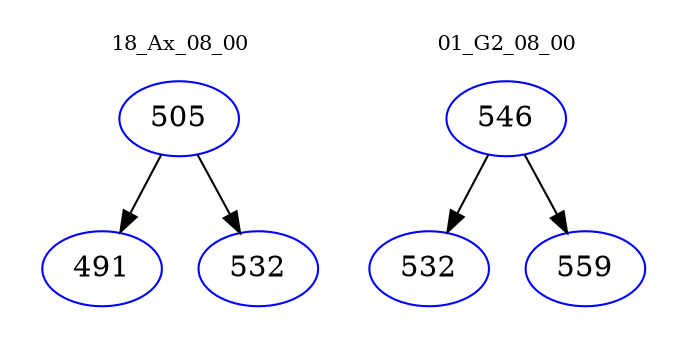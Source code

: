 digraph{
subgraph cluster_0 {
color = white
label = "18_Ax_08_00";
fontsize=10;
T0_505 [label="505", color="blue"]
T0_505 -> T0_491 [color="black"]
T0_491 [label="491", color="blue"]
T0_505 -> T0_532 [color="black"]
T0_532 [label="532", color="blue"]
}
subgraph cluster_1 {
color = white
label = "01_G2_08_00";
fontsize=10;
T1_546 [label="546", color="blue"]
T1_546 -> T1_532 [color="black"]
T1_532 [label="532", color="blue"]
T1_546 -> T1_559 [color="black"]
T1_559 [label="559", color="blue"]
}
}
